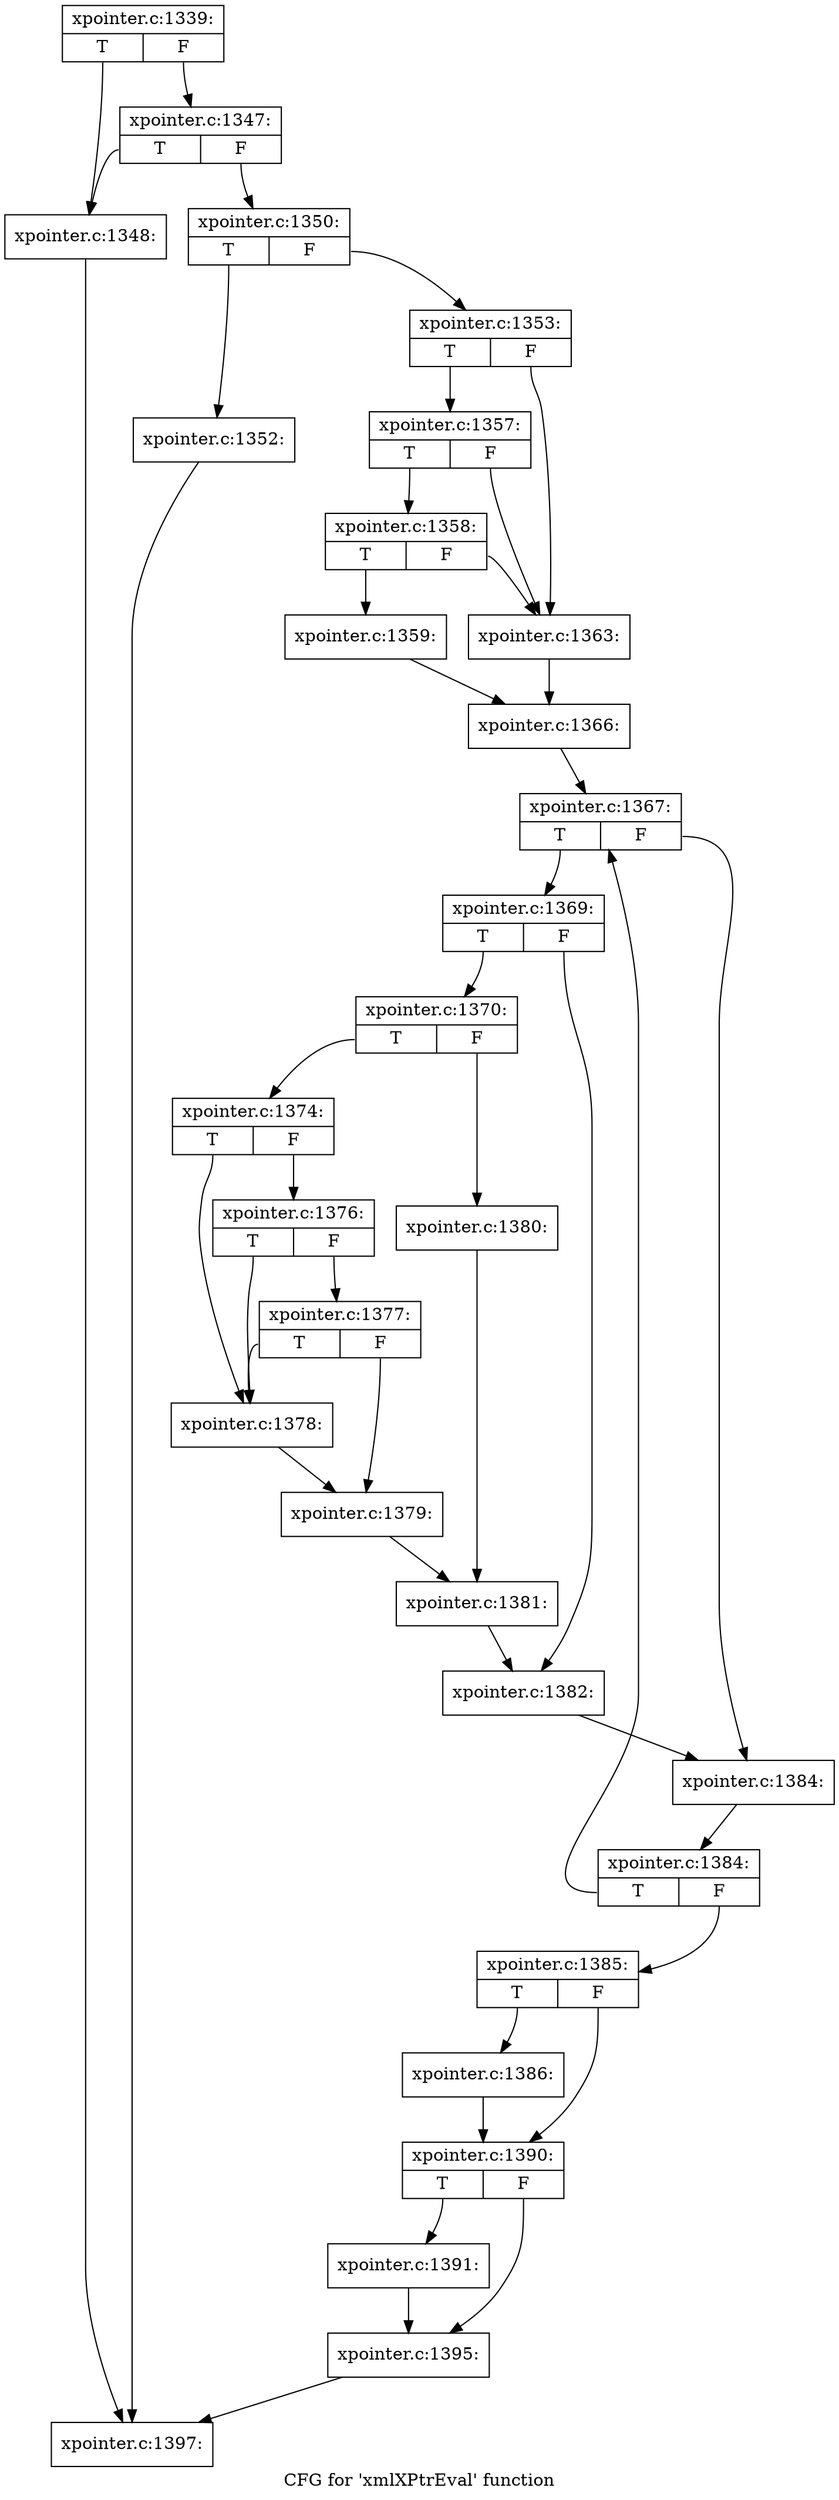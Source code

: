 digraph "CFG for 'xmlXPtrEval' function" {
	label="CFG for 'xmlXPtrEval' function";

	Node0x55f690478300 [shape=record,label="{xpointer.c:1339:|{<s0>T|<s1>F}}"];
	Node0x55f690478300:s0 -> Node0x55f690481a10;
	Node0x55f690478300:s1 -> Node0x55f690481b50;
	Node0x55f690481b50 [shape=record,label="{xpointer.c:1347:|{<s0>T|<s1>F}}"];
	Node0x55f690481b50:s0 -> Node0x55f690481a10;
	Node0x55f690481b50:s1 -> Node0x55f690481b00;
	Node0x55f690481a10 [shape=record,label="{xpointer.c:1348:}"];
	Node0x55f690481a10 -> Node0x55f69047fb40;
	Node0x55f690481b00 [shape=record,label="{xpointer.c:1350:|{<s0>T|<s1>F}}"];
	Node0x55f690481b00:s0 -> Node0x55f690482e10;
	Node0x55f690481b00:s1 -> Node0x55f690482e60;
	Node0x55f690482e10 [shape=record,label="{xpointer.c:1352:}"];
	Node0x55f690482e10 -> Node0x55f69047fb40;
	Node0x55f690482e60 [shape=record,label="{xpointer.c:1353:|{<s0>T|<s1>F}}"];
	Node0x55f690482e60:s0 -> Node0x55f6904846d0;
	Node0x55f690482e60:s1 -> Node0x55f690484630;
	Node0x55f6904846d0 [shape=record,label="{xpointer.c:1357:|{<s0>T|<s1>F}}"];
	Node0x55f6904846d0:s0 -> Node0x55f690484680;
	Node0x55f6904846d0:s1 -> Node0x55f690484630;
	Node0x55f690484680 [shape=record,label="{xpointer.c:1358:|{<s0>T|<s1>F}}"];
	Node0x55f690484680:s0 -> Node0x55f690484590;
	Node0x55f690484680:s1 -> Node0x55f690484630;
	Node0x55f690484590 [shape=record,label="{xpointer.c:1359:}"];
	Node0x55f690484590 -> Node0x55f6904845e0;
	Node0x55f690484630 [shape=record,label="{xpointer.c:1363:}"];
	Node0x55f690484630 -> Node0x55f6904845e0;
	Node0x55f6904845e0 [shape=record,label="{xpointer.c:1366:}"];
	Node0x55f6904845e0 -> Node0x55f69048a3e0;
	Node0x55f69048a3e0 [shape=record,label="{xpointer.c:1367:|{<s0>T|<s1>F}}"];
	Node0x55f69048a3e0:s0 -> Node0x55f69048a880;
	Node0x55f69048a3e0:s1 -> Node0x55f69048a8d0;
	Node0x55f69048a880 [shape=record,label="{xpointer.c:1369:|{<s0>T|<s1>F}}"];
	Node0x55f69048a880:s0 -> Node0x55f69048ac10;
	Node0x55f69048a880:s1 -> Node0x55f69048ac60;
	Node0x55f69048ac10 [shape=record,label="{xpointer.c:1370:|{<s0>T|<s1>F}}"];
	Node0x55f69048ac10:s0 -> Node0x55f69048b020;
	Node0x55f69048ac10:s1 -> Node0x55f69048b0c0;
	Node0x55f69048b020 [shape=record,label="{xpointer.c:1374:|{<s0>T|<s1>F}}"];
	Node0x55f69048b020:s0 -> Node0x55f6903f4d90;
	Node0x55f69048b020:s1 -> Node0x55f690492ae0;
	Node0x55f690492ae0 [shape=record,label="{xpointer.c:1376:|{<s0>T|<s1>F}}"];
	Node0x55f690492ae0:s0 -> Node0x55f6903f4d90;
	Node0x55f690492ae0:s1 -> Node0x55f690479670;
	Node0x55f690479670 [shape=record,label="{xpointer.c:1377:|{<s0>T|<s1>F}}"];
	Node0x55f690479670:s0 -> Node0x55f6903f4d90;
	Node0x55f690479670:s1 -> Node0x55f690484390;
	Node0x55f6903f4d90 [shape=record,label="{xpointer.c:1378:}"];
	Node0x55f6903f4d90 -> Node0x55f690484390;
	Node0x55f690484390 [shape=record,label="{xpointer.c:1379:}"];
	Node0x55f690484390 -> Node0x55f69048b070;
	Node0x55f69048b0c0 [shape=record,label="{xpointer.c:1380:}"];
	Node0x55f69048b0c0 -> Node0x55f69048b070;
	Node0x55f69048b070 [shape=record,label="{xpointer.c:1381:}"];
	Node0x55f69048b070 -> Node0x55f69048ac60;
	Node0x55f69048ac60 [shape=record,label="{xpointer.c:1382:}"];
	Node0x55f69048ac60 -> Node0x55f69048a8d0;
	Node0x55f69048a8d0 [shape=record,label="{xpointer.c:1384:}"];
	Node0x55f69048a8d0 -> Node0x55f69048a390;
	Node0x55f69048a390 [shape=record,label="{xpointer.c:1384:|{<s0>T|<s1>F}}"];
	Node0x55f69048a390:s0 -> Node0x55f69048a3e0;
	Node0x55f69048a390:s1 -> Node0x55f69048a340;
	Node0x55f69048a340 [shape=record,label="{xpointer.c:1385:|{<s0>T|<s1>F}}"];
	Node0x55f69048a340:s0 -> Node0x55f6904a5ef0;
	Node0x55f69048a340:s1 -> Node0x55f6904a5f40;
	Node0x55f6904a5ef0 [shape=record,label="{xpointer.c:1386:}"];
	Node0x55f6904a5ef0 -> Node0x55f6904a5f40;
	Node0x55f6904a5f40 [shape=record,label="{xpointer.c:1390:|{<s0>T|<s1>F}}"];
	Node0x55f6904a5f40:s0 -> Node0x55f6904a6720;
	Node0x55f6904a5f40:s1 -> Node0x55f6904a6770;
	Node0x55f6904a6720 [shape=record,label="{xpointer.c:1391:}"];
	Node0x55f6904a6720 -> Node0x55f6904a6770;
	Node0x55f6904a6770 [shape=record,label="{xpointer.c:1395:}"];
	Node0x55f6904a6770 -> Node0x55f69047fb40;
	Node0x55f69047fb40 [shape=record,label="{xpointer.c:1397:}"];
}
